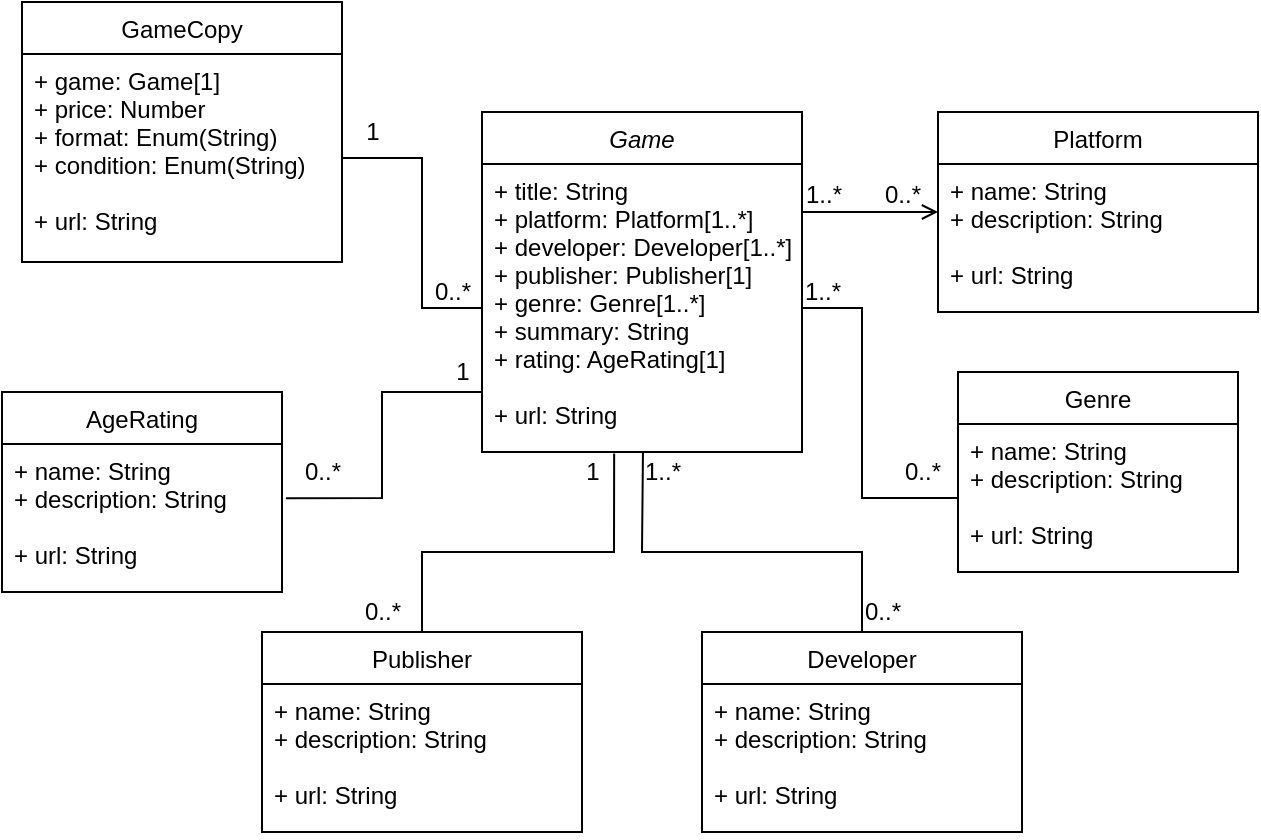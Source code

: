 <mxfile version="20.7.4" type="device"><diagram id="C5RBs43oDa-KdzZeNtuy" name="Page-1"><mxGraphModel dx="1418" dy="838" grid="1" gridSize="10" guides="1" tooltips="1" connect="1" arrows="1" fold="1" page="1" pageScale="1" pageWidth="827" pageHeight="1169" math="0" shadow="0"><root><mxCell id="WIyWlLk6GJQsqaUBKTNV-0"/><mxCell id="WIyWlLk6GJQsqaUBKTNV-1" parent="WIyWlLk6GJQsqaUBKTNV-0"/><mxCell id="zkfFHV4jXpPFQw0GAbJ--0" value="Game" style="swimlane;fontStyle=2;align=center;verticalAlign=top;childLayout=stackLayout;horizontal=1;startSize=26;horizontalStack=0;resizeParent=1;resizeLast=0;collapsible=1;marginBottom=0;rounded=0;shadow=0;strokeWidth=1;" parent="WIyWlLk6GJQsqaUBKTNV-1" vertex="1"><mxGeometry x="280" y="120" width="160" height="170" as="geometry"><mxRectangle x="230" y="140" width="160" height="26" as="alternateBounds"/></mxGeometry></mxCell><mxCell id="zkfFHV4jXpPFQw0GAbJ--1" value="+ title: String&#10;+ platform: Platform[1..*]&#10;+ developer: Developer[1..*]&#10;+ publisher: Publisher[1]&#10;+ genre: Genre[1..*]&#10;+ summary: String&#10;+ rating: AgeRating[1]&#10;&#10;+ url: String" style="text;align=left;verticalAlign=top;spacingLeft=4;spacingRight=4;overflow=hidden;rotatable=0;points=[[0,0.5],[1,0.5]];portConstraint=eastwest;" parent="zkfFHV4jXpPFQw0GAbJ--0" vertex="1"><mxGeometry y="26" width="160" height="144" as="geometry"/></mxCell><mxCell id="zkfFHV4jXpPFQw0GAbJ--17" value="Platform" style="swimlane;fontStyle=0;align=center;verticalAlign=top;childLayout=stackLayout;horizontal=1;startSize=26;horizontalStack=0;resizeParent=1;resizeLast=0;collapsible=1;marginBottom=0;rounded=0;shadow=0;strokeWidth=1;" parent="WIyWlLk6GJQsqaUBKTNV-1" vertex="1"><mxGeometry x="508" y="120" width="160" height="100" as="geometry"><mxRectangle x="550" y="140" width="160" height="26" as="alternateBounds"/></mxGeometry></mxCell><mxCell id="zkfFHV4jXpPFQw0GAbJ--18" value="+ name: String&#10;+ description: String&#10;&#10;+ url: String" style="text;align=left;verticalAlign=top;spacingLeft=4;spacingRight=4;overflow=hidden;rotatable=0;points=[[0,0.5],[1,0.5]];portConstraint=eastwest;" parent="zkfFHV4jXpPFQw0GAbJ--17" vertex="1"><mxGeometry y="26" width="160" height="74" as="geometry"/></mxCell><mxCell id="zkfFHV4jXpPFQw0GAbJ--26" value="" style="endArrow=open;shadow=0;strokeWidth=1;rounded=0;endFill=1;edgeStyle=elbowEdgeStyle;elbow=vertical;" parent="WIyWlLk6GJQsqaUBKTNV-1" source="zkfFHV4jXpPFQw0GAbJ--0" target="zkfFHV4jXpPFQw0GAbJ--17" edge="1"><mxGeometry x="0.5" y="41" relative="1" as="geometry"><mxPoint x="380" y="192" as="sourcePoint"/><mxPoint x="540" y="192" as="targetPoint"/><mxPoint x="-40" y="32" as="offset"/></mxGeometry></mxCell><mxCell id="zkfFHV4jXpPFQw0GAbJ--27" value="1..*" style="resizable=0;align=left;verticalAlign=bottom;labelBackgroundColor=none;fontSize=12;" parent="zkfFHV4jXpPFQw0GAbJ--26" connectable="0" vertex="1"><mxGeometry x="-1" relative="1" as="geometry"><mxPoint as="offset"/></mxGeometry></mxCell><mxCell id="zkfFHV4jXpPFQw0GAbJ--28" value="0..*" style="resizable=0;align=right;verticalAlign=bottom;labelBackgroundColor=none;fontSize=12;" parent="zkfFHV4jXpPFQw0GAbJ--26" connectable="0" vertex="1"><mxGeometry x="1" relative="1" as="geometry"><mxPoint x="-7" as="offset"/></mxGeometry></mxCell><mxCell id="EAxgNITECGSndY4GFsJH-0" value="Genre" style="swimlane;fontStyle=0;childLayout=stackLayout;horizontal=1;startSize=26;fillColor=none;horizontalStack=0;resizeParent=1;resizeParentMax=0;resizeLast=0;collapsible=1;marginBottom=0;" parent="WIyWlLk6GJQsqaUBKTNV-1" vertex="1"><mxGeometry x="518" y="250" width="140" height="100" as="geometry"/></mxCell><mxCell id="EAxgNITECGSndY4GFsJH-1" value="+ name: String&#10;+ description: String&#10;&#10;+ url: String" style="text;strokeColor=none;fillColor=none;align=left;verticalAlign=top;spacingLeft=4;spacingRight=4;overflow=hidden;rotatable=0;points=[[0,0.5],[1,0.5]];portConstraint=eastwest;" parent="EAxgNITECGSndY4GFsJH-0" vertex="1"><mxGeometry y="26" width="140" height="74" as="geometry"/></mxCell><mxCell id="EAxgNITECGSndY4GFsJH-4" value="" style="endArrow=none;html=1;rounded=0;entryX=1;entryY=0.5;entryDx=0;entryDy=0;exitX=0;exitY=0.5;exitDx=0;exitDy=0;" parent="WIyWlLk6GJQsqaUBKTNV-1" source="EAxgNITECGSndY4GFsJH-1" target="zkfFHV4jXpPFQw0GAbJ--1" edge="1"><mxGeometry width="50" height="50" relative="1" as="geometry"><mxPoint x="500" y="313" as="sourcePoint"/><mxPoint x="480" y="320" as="targetPoint"/><Array as="points"><mxPoint x="470" y="313"/><mxPoint x="470" y="218"/></Array></mxGeometry></mxCell><mxCell id="EAxgNITECGSndY4GFsJH-5" value="1..*" style="text;html=1;align=center;verticalAlign=middle;resizable=0;points=[];autosize=1;strokeColor=none;fillColor=none;" parent="WIyWlLk6GJQsqaUBKTNV-1" vertex="1"><mxGeometry x="430" y="195" width="40" height="30" as="geometry"/></mxCell><mxCell id="EAxgNITECGSndY4GFsJH-6" value="0..*" style="text;html=1;align=center;verticalAlign=middle;resizable=0;points=[];autosize=1;strokeColor=none;fillColor=none;" parent="WIyWlLk6GJQsqaUBKTNV-1" vertex="1"><mxGeometry x="480" y="285" width="40" height="30" as="geometry"/></mxCell><mxCell id="EAxgNITECGSndY4GFsJH-7" value="Developer" style="swimlane;fontStyle=0;align=center;verticalAlign=top;childLayout=stackLayout;horizontal=1;startSize=26;horizontalStack=0;resizeParent=1;resizeLast=0;collapsible=1;marginBottom=0;rounded=0;shadow=0;strokeWidth=1;" parent="WIyWlLk6GJQsqaUBKTNV-1" vertex="1"><mxGeometry x="390" y="380" width="160" height="100" as="geometry"><mxRectangle x="550" y="140" width="160" height="26" as="alternateBounds"/></mxGeometry></mxCell><mxCell id="EAxgNITECGSndY4GFsJH-8" value="+ name: String&#10;+ description: String&#10;&#10;+ url: String" style="text;align=left;verticalAlign=top;spacingLeft=4;spacingRight=4;overflow=hidden;rotatable=0;points=[[0,0.5],[1,0.5]];portConstraint=eastwest;" parent="EAxgNITECGSndY4GFsJH-7" vertex="1"><mxGeometry y="26" width="160" height="74" as="geometry"/></mxCell><mxCell id="EAxgNITECGSndY4GFsJH-9" value="" style="endArrow=none;html=1;rounded=0;entryX=0.503;entryY=1.001;entryDx=0;entryDy=0;entryPerimeter=0;exitX=0.5;exitY=0;exitDx=0;exitDy=0;" parent="WIyWlLk6GJQsqaUBKTNV-1" source="EAxgNITECGSndY4GFsJH-7" target="zkfFHV4jXpPFQw0GAbJ--1" edge="1"><mxGeometry width="50" height="50" relative="1" as="geometry"><mxPoint x="320" y="400" as="sourcePoint"/><mxPoint x="370" y="350" as="targetPoint"/><Array as="points"><mxPoint x="470" y="340"/><mxPoint x="360" y="340"/></Array></mxGeometry></mxCell><mxCell id="EAxgNITECGSndY4GFsJH-10" value="1..*" style="text;html=1;align=center;verticalAlign=middle;resizable=0;points=[];autosize=1;strokeColor=none;fillColor=none;" parent="WIyWlLk6GJQsqaUBKTNV-1" vertex="1"><mxGeometry x="350" y="285" width="40" height="30" as="geometry"/></mxCell><mxCell id="EAxgNITECGSndY4GFsJH-11" value="0..*" style="text;html=1;align=center;verticalAlign=middle;resizable=0;points=[];autosize=1;strokeColor=none;fillColor=none;" parent="WIyWlLk6GJQsqaUBKTNV-1" vertex="1"><mxGeometry x="460" y="355" width="40" height="30" as="geometry"/></mxCell><mxCell id="EAxgNITECGSndY4GFsJH-12" value="Publisher" style="swimlane;fontStyle=0;align=center;verticalAlign=top;childLayout=stackLayout;horizontal=1;startSize=26;horizontalStack=0;resizeParent=1;resizeLast=0;collapsible=1;marginBottom=0;rounded=0;shadow=0;strokeWidth=1;" parent="WIyWlLk6GJQsqaUBKTNV-1" vertex="1"><mxGeometry x="170" y="380" width="160" height="100" as="geometry"><mxRectangle x="550" y="140" width="160" height="26" as="alternateBounds"/></mxGeometry></mxCell><mxCell id="EAxgNITECGSndY4GFsJH-13" value="+ name: String&#10;+ description: String&#10;&#10;+ url: String" style="text;align=left;verticalAlign=top;spacingLeft=4;spacingRight=4;overflow=hidden;rotatable=0;points=[[0,0.5],[1,0.5]];portConstraint=eastwest;" parent="EAxgNITECGSndY4GFsJH-12" vertex="1"><mxGeometry y="26" width="160" height="74" as="geometry"/></mxCell><mxCell id="EAxgNITECGSndY4GFsJH-14" value="" style="endArrow=none;html=1;rounded=0;entryX=0.413;entryY=1.005;entryDx=0;entryDy=0;entryPerimeter=0;exitX=0.5;exitY=0;exitDx=0;exitDy=0;" parent="WIyWlLk6GJQsqaUBKTNV-1" source="EAxgNITECGSndY4GFsJH-12" target="zkfFHV4jXpPFQw0GAbJ--1" edge="1"><mxGeometry width="50" height="50" relative="1" as="geometry"><mxPoint x="310" y="380" as="sourcePoint"/><mxPoint x="200.48" y="290.144" as="targetPoint"/><Array as="points"><mxPoint x="250" y="340"/><mxPoint x="346" y="340"/></Array></mxGeometry></mxCell><mxCell id="EAxgNITECGSndY4GFsJH-15" value="1" style="text;html=1;align=center;verticalAlign=middle;resizable=0;points=[];autosize=1;strokeColor=none;fillColor=none;" parent="WIyWlLk6GJQsqaUBKTNV-1" vertex="1"><mxGeometry x="320" y="285" width="30" height="30" as="geometry"/></mxCell><mxCell id="EAxgNITECGSndY4GFsJH-16" value="0..*" style="text;html=1;align=center;verticalAlign=middle;resizable=0;points=[];autosize=1;strokeColor=none;fillColor=none;" parent="WIyWlLk6GJQsqaUBKTNV-1" vertex="1"><mxGeometry x="210" y="355" width="40" height="30" as="geometry"/></mxCell><mxCell id="EAxgNITECGSndY4GFsJH-17" value="AgeRating" style="swimlane;fontStyle=0;childLayout=stackLayout;horizontal=1;startSize=26;fillColor=none;horizontalStack=0;resizeParent=1;resizeParentMax=0;resizeLast=0;collapsible=1;marginBottom=0;" parent="WIyWlLk6GJQsqaUBKTNV-1" vertex="1"><mxGeometry x="40" y="260" width="140" height="100" as="geometry"/></mxCell><mxCell id="EAxgNITECGSndY4GFsJH-18" value="+ name: String&#10;+ description: String&#10;&#10;+ url: String" style="text;strokeColor=none;fillColor=none;align=left;verticalAlign=top;spacingLeft=4;spacingRight=4;overflow=hidden;rotatable=0;points=[[0,0.5],[1,0.5]];portConstraint=eastwest;" parent="EAxgNITECGSndY4GFsJH-17" vertex="1"><mxGeometry y="26" width="140" height="74" as="geometry"/></mxCell><mxCell id="EAxgNITECGSndY4GFsJH-21" value="GameCopy" style="swimlane;fontStyle=0;align=center;verticalAlign=top;childLayout=stackLayout;horizontal=1;startSize=26;horizontalStack=0;resizeParent=1;resizeLast=0;collapsible=1;marginBottom=0;rounded=0;shadow=0;strokeWidth=1;" parent="WIyWlLk6GJQsqaUBKTNV-1" vertex="1"><mxGeometry x="50" y="65" width="160" height="130" as="geometry"><mxRectangle x="550" y="140" width="160" height="26" as="alternateBounds"/></mxGeometry></mxCell><mxCell id="EAxgNITECGSndY4GFsJH-22" value="+ game: Game[1]&#10;+ price: Number&#10;+ format: Enum(String)&#10;+ condition: Enum(String)&#10;&#10;+ url: String" style="text;align=left;verticalAlign=top;spacingLeft=4;spacingRight=4;overflow=hidden;rotatable=0;points=[[0,0.5],[1,0.5]];portConstraint=eastwest;" parent="EAxgNITECGSndY4GFsJH-21" vertex="1"><mxGeometry y="26" width="160" height="104" as="geometry"/></mxCell><mxCell id="EAxgNITECGSndY4GFsJH-23" value="" style="endArrow=none;html=1;rounded=0;exitX=1.014;exitY=0.366;exitDx=0;exitDy=0;exitPerimeter=0;" parent="WIyWlLk6GJQsqaUBKTNV-1" source="EAxgNITECGSndY4GFsJH-18" edge="1"><mxGeometry width="50" height="50" relative="1" as="geometry"><mxPoint x="200" y="320" as="sourcePoint"/><mxPoint x="280" y="260" as="targetPoint"/><Array as="points"><mxPoint x="230" y="313"/><mxPoint x="230" y="260"/></Array></mxGeometry></mxCell><mxCell id="EAxgNITECGSndY4GFsJH-24" value="1" style="text;html=1;align=center;verticalAlign=middle;resizable=0;points=[];autosize=1;strokeColor=none;fillColor=none;" parent="WIyWlLk6GJQsqaUBKTNV-1" vertex="1"><mxGeometry x="255" y="235" width="30" height="30" as="geometry"/></mxCell><mxCell id="EAxgNITECGSndY4GFsJH-25" value="0..*" style="text;html=1;align=center;verticalAlign=middle;resizable=0;points=[];autosize=1;strokeColor=none;fillColor=none;" parent="WIyWlLk6GJQsqaUBKTNV-1" vertex="1"><mxGeometry x="180" y="285" width="40" height="30" as="geometry"/></mxCell><mxCell id="EAxgNITECGSndY4GFsJH-26" value="" style="endArrow=none;html=1;rounded=0;entryX=0;entryY=0.5;entryDx=0;entryDy=0;exitX=1;exitY=0.5;exitDx=0;exitDy=0;" parent="WIyWlLk6GJQsqaUBKTNV-1" source="EAxgNITECGSndY4GFsJH-22" target="zkfFHV4jXpPFQw0GAbJ--1" edge="1"><mxGeometry width="50" height="50" relative="1" as="geometry"><mxPoint x="220" y="188" as="sourcePoint"/><mxPoint x="280" y="180" as="targetPoint"/><Array as="points"><mxPoint x="250" y="143"/><mxPoint x="250" y="218"/></Array></mxGeometry></mxCell><mxCell id="EAxgNITECGSndY4GFsJH-27" value="1" style="text;html=1;align=center;verticalAlign=middle;resizable=0;points=[];autosize=1;strokeColor=none;fillColor=none;" parent="WIyWlLk6GJQsqaUBKTNV-1" vertex="1"><mxGeometry x="210" y="115" width="30" height="30" as="geometry"/></mxCell><mxCell id="EAxgNITECGSndY4GFsJH-28" value="0..*" style="text;html=1;align=center;verticalAlign=middle;resizable=0;points=[];autosize=1;strokeColor=none;fillColor=none;" parent="WIyWlLk6GJQsqaUBKTNV-1" vertex="1"><mxGeometry x="245" y="195" width="40" height="30" as="geometry"/></mxCell></root></mxGraphModel></diagram></mxfile>
